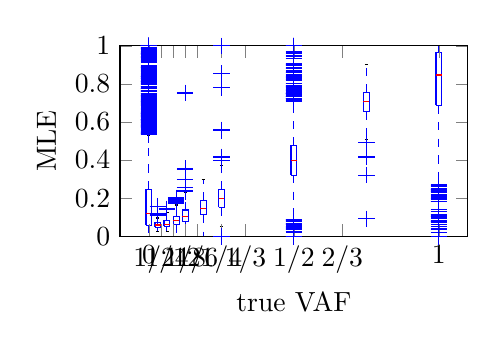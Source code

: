 % This file was created by matplotlib v0.1.0.
% Copyright (c) 2010--2014, Nico Schlömer <nico.schloemer@gmail.com>
% All rights reserved.
% 
% The lastest updates can be retrieved from
% 
% https://github.com/nschloe/matplotlib2tikz
% 
% where you can also submit bug reports and leavecomments.
% 
\begin{tikzpicture}

\begin{axis}[
xlabel={true VAF},
ylabel={MLE},
xmin=-0.1, xmax=1.1,
ymin=0, ymax=1,
axis on top,
width=6cm,
height=4cm,
xtick={0,0.042,0.083,0.125,0.167,0.25,0.333,0.5,0.667,1},
xticklabels={0,1/24,1/12,1/8,1/6,1/4,1/3,1/2,2/3,1}
]
\addplot [blue, dashed]
coordinates {
(0,0.058)
(0,3.738e-09)

};
\addplot [blue, dashed]
coordinates {
(0,0.247)
(0,0.528)

};
\addplot [black]
coordinates {
(-0.005,0.528)
(0.005,0.528)

};
\addplot [black]
coordinates {
(-0.005,3.738e-09)
(0.005,3.738e-09)

};
\addplot [blue]
coordinates {
(-0.01,0.058)
(0.01,0.058)
(0.01,0.247)
(-0.01,0.247)
(-0.01,0.058)

};
\addplot [red]
coordinates {
(-0.01,0.118)
(0.01,0.118)

};
\addplot [blue, mark=+, mark size=3, only marks]
coordinates {
(0,0.585)
(0,0.619)
(0,0.739)
(0,1.0)
(0,0.841)
(0,0.841)
(0,0.643)
(0,0.54)
(0,0.814)
(0,0.554)
(0,0.728)
(0,0.684)
(0,0.94)
(0,0.712)
(0,0.634)
(0,0.596)
(0,0.86)
(0,0.581)
(0,0.929)
(0,0.693)
(0,0.765)
(0,0.686)
(0,0.987)
(0,0.987)
(0,0.961)
(0,1.0)
(0,0.6)
(0,0.543)
(0,1.0)
(0,0.733)
(0,0.607)
(0,1.0)
(0,1.0)
(0,1.0)
(0,0.838)
(0,0.654)
(0,1.0)
(0,1.0)
(0,0.605)
(0,0.646)
(0,0.612)
(0,0.571)
(0,0.57)
(0,0.614)
(0,0.99)
(0,0.871)
(0,0.978)
(0,1.0)
(0,0.967)
(0,0.775)
(0,0.636)
(0,0.633)
(0,0.56)
(0,0.685)
(0,1.0)
(0,0.664)
(0,0.727)
(0,0.709)
(0,0.961)
(0,0.592)
(0,1.0)
(0,0.647)
(0,0.886)
(0,0.837)
(0,0.788)
(0,0.737)
(0,0.548)
(0,0.849)
(0,0.679)
(0,0.767)
(0,0.779)
(0,0.625)
(0,0.586)
(0,0.812)
(0,0.864)
(0,0.847)
(0,0.758)
(0,0.864)
(0,0.707)
(0,0.579)
(0,0.573)
(0,0.702)
(0,0.946)
(0,0.645)
(0,0.632)
(0,1.0)
(0,1.0)
(0,0.774)
(0,0.8)
(0,0.615)
(0,0.936)
(0,0.711)
(0,0.624)
(0,0.924)
(0,1.0)
(0,0.549)
(0,0.577)
(0,0.884)
(0,0.669)
(0,0.952)
(0,0.706)
(0,0.766)
(0,0.626)
(0,0.722)
(0,0.778)
(0,0.941)
(0,0.595)
(0,0.746)
(0,0.706)
(0,0.969)
(0,0.808)
(0,0.642)
(0,0.581)
(0,0.877)
(0,0.99)
(0,0.698)
(0,0.638)
(0,0.638)
(0,0.608)
(0,0.758)
(0,0.884)
(0,0.915)
(0,1.0)
(0,0.845)
(0,0.835)
(0,0.716)
(0,0.799)
(0,0.707)
(0,0.758)
(0,0.888)
(0,0.664)
(0,0.547)
(0,0.547)
(0,0.648)
(0,0.957)
(0,0.762)
(0,1.0)
(0,0.731)
(0,0.786)
(0,0.953)
(0,1.0)
(0,0.826)
(0,0.839)
(0,0.574)
(0,0.692)
(0,0.537)
(0,0.834)
(0,0.535)
(0,0.672)
(0,0.613)
(0,0.748)
(0,0.649)
(0,0.658)
(0,0.826)
(0,0.955)
(0,0.788)
(0,0.738)
(0,0.72)
(0,0.813)
(0,0.677)
(0,1.0)
(0,0.852)
(0,0.96)
(0,1.0)
(0,1.0)
(0,0.627)
(0,0.825)
(0,0.932)
(0,0.639)
(0,0.697)
(0,0.717)
(0,1.0)
(0,1.0)
(0,0.813)
(0,0.774)
(0,0.801)
(0,0.586)
(0,0.581)
(0,1.0)
(0,1.0)
(0,1.0)
(0,1.0)
(0,0.703)
(0,0.751)
(0,0.8)
(0,0.938)
(0,1.0)
(0,0.774)
(0,0.535)
(0,0.843)
(0,0.815)
(0,0.74)
(0,0.692)
(0,0.626)
(0,0.897)
(0,0.882)
(0,0.893)
(0,1.0)
(0,0.797)
(0,0.596)
(0,0.828)
(0,0.972)
(0,0.855)
(0,0.597)
(0,1.0)
(0,0.612)
(0,0.735)
(0,1.0)
(0,0.967)
(0,0.538)
(0,0.538)
(0,0.578)
(0,0.627)
(0,0.655)
(0,0.807)
(0,0.959)
(0,1.0)
(0,0.603)
(0,0.615)
(0,0.841)
(0,0.986)
(0,0.643)
(0,0.59)
(0,1.0)
(0,0.576)
(0,0.818)
(0,0.829)
(0,0.81)
(0,0.87)
(0,0.946)
(0,0.643)
(0,0.697)
(0,0.775)
(0,0.891)
(0,0.568)
(0,0.608)
(0,0.602)
(0,0.713)
(0,0.701)
(0,0.749)
(0,0.785)
(0,0.721)

};
\addplot [blue, mark=+, mark size=3, only marks]
coordinates {

};
\addplot [blue, dashed]
coordinates {
(0.031,0.048)
(0.031,0.023)

};
\addplot [blue, dashed]
coordinates {
(0.031,0.07)
(0.031,0.096)

};
\addplot [black]
coordinates {
(0.026,0.096)
(0.036,0.096)

};
\addplot [black]
coordinates {
(0.026,0.023)
(0.036,0.023)

};
\addplot [blue]
coordinates {
(0.021,0.048)
(0.041,0.048)
(0.041,0.07)
(0.021,0.07)
(0.021,0.048)

};
\addplot [red]
coordinates {
(0.021,0.059)
(0.041,0.059)

};
\addplot [blue, mark=+, mark size=3, only marks]
coordinates {
(0.031,0.117)
(0.031,0.115)
(0.031,0.107)
(0.031,0.157)

};
\addplot [blue, mark=+, mark size=3, only marks]
coordinates {

};
\addplot [blue, dashed]
coordinates {
(0.062,0.052)
(0.062,0.026)

};
\addplot [blue, dashed]
coordinates {
(0.062,0.084)
(0.062,0.123)

};
\addplot [black]
coordinates {
(0.058,0.123)
(0.068,0.123)

};
\addplot [black]
coordinates {
(0.058,0.026)
(0.068,0.026)

};
\addplot [blue]
coordinates {
(0.052,0.052)
(0.072,0.052)
(0.072,0.084)
(0.052,0.084)
(0.052,0.052)

};
\addplot [red]
coordinates {
(0.052,0.063)
(0.072,0.063)

};
\addplot [blue, mark=+, mark size=3, only marks]
coordinates {
(0.062,0.143)

};
\addplot [blue, mark=+, mark size=3, only marks]
coordinates {

};
\addplot [blue, dashed]
coordinates {
(0.094,0.062)
(0.094,3.738e-09)

};
\addplot [blue, dashed]
coordinates {
(0.094,0.105)
(0.094,0.164)

};
\addplot [black]
coordinates {
(0.089,0.164)
(0.099,0.164)

};
\addplot [black]
coordinates {
(0.089,3.738e-09)
(0.099,3.738e-09)

};
\addplot [blue]
coordinates {
(0.084,0.062)
(0.104,0.062)
(0.104,0.105)
(0.084,0.105)
(0.084,0.062)

};
\addplot [red]
coordinates {
(0.084,0.084)
(0.104,0.084)

};
\addplot [blue, mark=+, mark size=3, only marks]
coordinates {
(0.094,0.174)
(0.094,0.185)
(0.094,0.195)
(0.094,0.199)
(0.094,0.173)
(0.094,0.201)
(0.094,0.177)

};
\addplot [blue, mark=+, mark size=3, only marks]
coordinates {

};
\addplot [blue, dashed]
coordinates {
(0.125,0.076)
(0.125,3.738e-09)

};
\addplot [blue, dashed]
coordinates {
(0.125,0.138)
(0.125,0.231)

};
\addplot [black]
coordinates {
(0.12,0.231)
(0.13,0.231)

};
\addplot [black]
coordinates {
(0.12,3.738e-09)
(0.13,3.738e-09)

};
\addplot [blue]
coordinates {
(0.115,0.076)
(0.135,0.076)
(0.135,0.138)
(0.115,0.138)
(0.115,0.076)

};
\addplot [red]
coordinates {
(0.115,0.104)
(0.135,0.104)

};
\addplot [blue, mark=+, mark size=3, only marks]
coordinates {
(0.125,0.241)
(0.125,0.234)
(0.125,0.299)
(0.125,0.258)
(0.125,0.351)
(0.125,0.233)
(0.125,0.752)
(0.125,0.356)

};
\addplot [blue, mark=+, mark size=3, only marks]
coordinates {

};
\addplot [blue, dashed]
coordinates {
(0.188,0.112)
(0.188,3.738e-09)

};
\addplot [blue, dashed]
coordinates {
(0.188,0.189)
(0.188,0.296)

};
\addplot [black]
coordinates {
(0.182,0.296)
(0.193,0.296)

};
\addplot [black]
coordinates {
(0.182,3.738e-09)
(0.193,3.738e-09)

};
\addplot [blue]
coordinates {
(0.177,0.112)
(0.198,0.112)
(0.198,0.189)
(0.177,0.189)
(0.177,0.112)

};
\addplot [red]
coordinates {
(0.177,0.147)
(0.198,0.147)

};
\addplot [blue, mark=+, mark size=3, only marks]
coordinates {

};
\addplot [blue, mark=+, mark size=3, only marks]
coordinates {

};
\addplot [blue, dashed]
coordinates {
(0.25,0.152)
(0.25,0.052)

};
\addplot [blue, dashed]
coordinates {
(0.25,0.244)
(0.25,0.371)

};
\addplot [black]
coordinates {
(0.245,0.371)
(0.255,0.371)

};
\addplot [black]
coordinates {
(0.245,0.052)
(0.255,0.052)

};
\addplot [blue]
coordinates {
(0.24,0.152)
(0.26,0.152)
(0.26,0.244)
(0.24,0.244)
(0.24,0.152)

};
\addplot [red]
coordinates {
(0.24,0.199)
(0.26,0.199)

};
\addplot [blue, mark=+, mark size=3, only marks]
coordinates {
(0.25,0.414)
(0.25,0.558)
(0.25,0.555)
(0.25,0.417)
(0.25,0.397)
(0.25,1.0)
(0.25,0.779)
(0.25,0.855)

};
\addplot [blue, mark=+, mark size=3, only marks]
coordinates {
(0.25,3.738e-09)

};
\addplot [blue, dashed]
coordinates {
(0.5,0.321)
(0.5,0.09)

};
\addplot [blue, dashed]
coordinates {
(0.5,0.475)
(0.5,0.706)

};
\addplot [black]
coordinates {
(0.495,0.706)
(0.505,0.706)

};
\addplot [black]
coordinates {
(0.495,0.09)
(0.505,0.09)

};
\addplot [blue]
coordinates {
(0.49,0.321)
(0.51,0.321)
(0.51,0.475)
(0.49,0.475)
(0.49,0.321)

};
\addplot [red]
coordinates {
(0.49,0.399)
(0.51,0.399)

};
\addplot [blue, mark=+, mark size=3, only marks]
coordinates {
(0.5,1.0)
(0.5,0.724)
(0.5,0.772)
(0.5,0.904)
(0.5,0.765)
(0.5,0.859)
(0.5,0.827)
(0.5,0.906)
(0.5,0.881)
(0.5,0.747)
(0.5,1.0)
(0.5,0.791)
(0.5,0.825)
(0.5,0.762)
(0.5,0.945)
(0.5,0.748)
(0.5,0.881)
(0.5,0.736)
(0.5,0.736)
(0.5,0.72)
(0.5,0.747)
(0.5,0.932)
(0.5,0.787)
(0.5,0.784)
(0.5,0.723)
(0.5,0.75)
(0.5,0.833)
(0.5,0.752)
(0.5,0.71)
(0.5,1.0)
(0.5,0.78)
(0.5,0.75)
(0.5,0.725)
(0.5,0.75)
(0.5,0.906)
(0.5,0.823)
(0.5,1.0)
(0.5,0.801)
(0.5,0.969)
(0.5,0.831)
(0.5,0.786)
(0.5,0.733)
(0.5,0.8)
(0.5,0.752)
(0.5,0.764)
(0.5,0.861)
(0.5,0.961)
(0.5,0.741)
(0.5,0.742)
(0.5,0.858)
(0.5,0.748)
(0.5,0.844)
(0.5,1.0)
(0.5,0.849)
(0.5,0.964)
(0.5,0.764)
(0.5,0.732)
(0.5,0.869)
(0.5,0.783)
(0.5,0.777)
(0.5,0.951)
(0.5,0.723)
(0.5,0.84)
(0.5,0.838)
(0.5,0.79)
(0.5,0.818)
(0.5,0.899)
(0.5,0.769)
(0.5,0.884)
(0.5,0.711)
(0.5,0.902)
(0.5,0.707)
(0.5,0.898)
(0.5,0.896)
(0.5,0.742)
(0.5,0.736)
(0.5,0.867)

};
\addplot [blue, mark=+, mark size=3, only marks]
coordinates {
(0.5,0.061)
(0.5,0.022)
(0.5,0.044)
(0.5,0.059)
(0.5,3.738e-09)
(0.5,0.086)
(0.5,0.065)
(0.5,0.041)
(0.5,3.738e-09)
(0.5,3.738e-09)
(0.5,3.738e-09)
(0.5,0.047)
(0.5,3.738e-09)
(0.5,0.064)
(0.5,0.05)
(0.5,0.05)
(0.5,0.042)
(0.5,0.086)
(0.5,0.079)
(0.5,3.738e-09)
(0.5,0.034)
(0.5,0.034)
(0.5,0.088)
(0.5,0.084)
(0.5,0.083)
(0.5,0.066)
(0.5,0.082)
(0.5,0.079)
(0.5,3.738e-09)
(0.5,0.065)
(0.5,4.1e-09)

};
\addplot [blue, dashed]
coordinates {
(0.75,0.654)
(0.75,0.506)

};
\addplot [blue, dashed]
coordinates {
(0.75,0.755)
(0.75,0.903)

};
\addplot [black]
coordinates {
(0.745,0.903)
(0.755,0.903)

};
\addplot [black]
coordinates {
(0.745,0.506)
(0.755,0.506)

};
\addplot [blue]
coordinates {
(0.74,0.654)
(0.76,0.654)
(0.76,0.755)
(0.74,0.755)
(0.74,0.654)

};
\addplot [red]
coordinates {
(0.74,0.706)
(0.76,0.706)

};
\addplot [blue, mark=+, mark size=3, only marks]
coordinates {

};
\addplot [blue, mark=+, mark size=3, only marks]
coordinates {
(0.75,0.321)
(0.75,0.416)
(0.75,0.492)
(0.75,0.416)
(0.75,0.091)

};
\addplot [blue, dashed]
coordinates {
(1,0.687)
(1,0.274)

};
\addplot [blue, dashed]
coordinates {
(1,0.963)
(1,1.0)

};
\addplot [black]
coordinates {
(0.995,1.0)
(1.005,1.0)

};
\addplot [black]
coordinates {
(0.995,0.274)
(1.005,0.274)

};
\addplot [blue]
coordinates {
(0.99,0.687)
(1.01,0.687)
(1.01,0.963)
(0.99,0.963)
(0.99,0.687)

};
\addplot [red]
coordinates {
(0.99,0.847)
(1.01,0.847)

};
\addplot [blue, mark=+, mark size=3, only marks]
coordinates {

};
\addplot [blue, mark=+, mark size=3, only marks]
coordinates {
(1,0.217)
(1,0.247)
(1,0.197)
(1,0.112)
(1,0.074)
(1,0.246)
(1,0.036)
(1,0.085)
(1,0.203)
(1,0.063)
(1,0.251)
(1,0.206)
(1,0.247)
(1,0.239)
(1,0.232)
(1,0.234)
(1,0.075)
(1,0.237)
(1,0.052)
(1,0.259)
(1,0.247)
(1,0.116)
(1,0.038)
(1,0.237)
(1,0.101)
(1,0.184)
(1,0.077)
(1,0.142)
(1,0.13)
(1,0.019)
(1,0.269)
(1,3.738e-09)
(1,0.108)
(1,0.091)
(1,0.195)
(1,0.077)
(1,0.034)
(1,0.083)
(1,0.103)
(1,0.101)
(1,0.198)
(1,0.181)
(1,0.238)
(1,0.267)
(1,0.077)
(1,0.265)
(1,0.213)
(1,0.182)

};
\addplot [blue, mark=asterisk*, mark size=3, mark options={draw=black}, only marks]
coordinates {
(0.5,0.5)
(0,0)
(1,1)
(0.125,0.125)
(0.094,0.094)
(0.25,0.25)
(0.031,0.031)
(0.188,0.188)
(0.062,0.062)
(0.75,0.75)

};
\path [draw=black, fill opacity=0] (axis cs:13,1)--(axis cs:13,1);

\path [draw=black, fill opacity=0] (axis cs:1.1,13)--(axis cs:1.1,13);

\path [draw=black, fill opacity=0] (axis cs:13,0)--(axis cs:13,0);

\path [draw=black, fill opacity=0] (axis cs:-0.1,13)--(axis cs:-0.1,13);

\end{axis}

\end{tikzpicture}